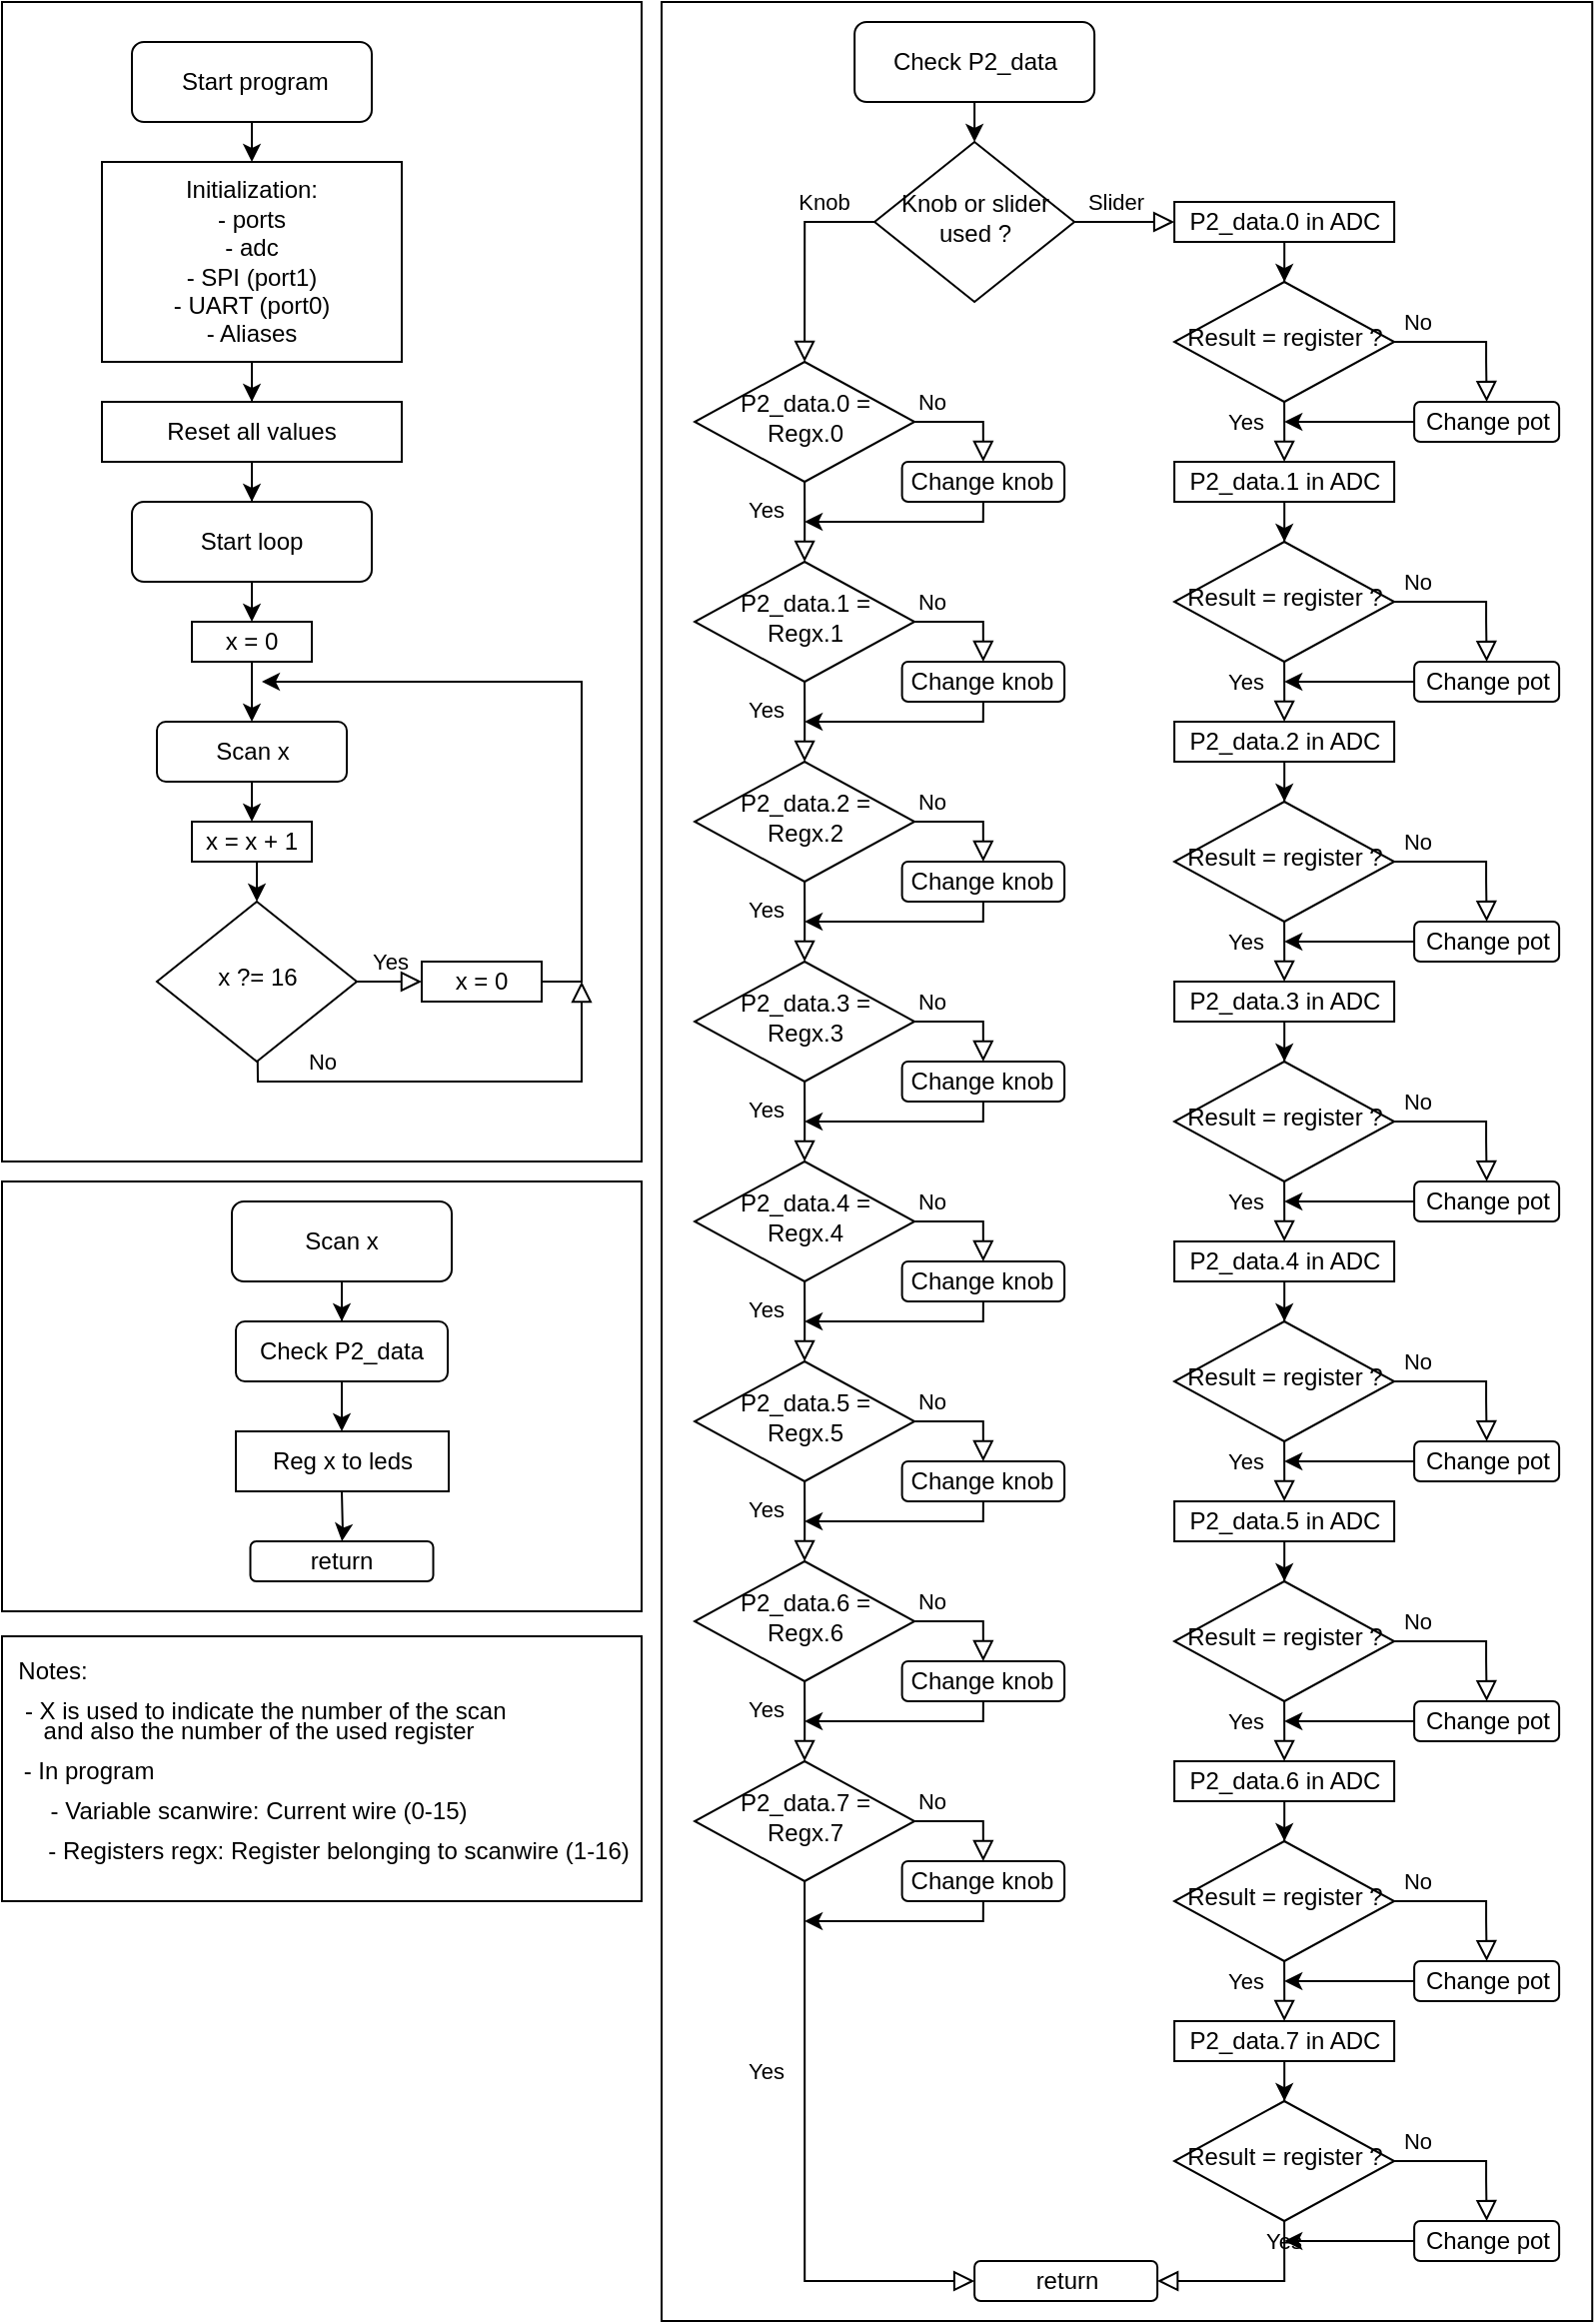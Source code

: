 <mxfile version="14.1.8" type="device"><diagram id="C5RBs43oDa-KdzZeNtuy" name="Page-1"><mxGraphModel dx="2528" dy="1184" grid="1" gridSize="10" guides="1" tooltips="1" connect="1" arrows="1" fold="1" page="1" pageScale="1" pageWidth="827" pageHeight="1169" math="0" shadow="0"><root><mxCell id="WIyWlLk6GJQsqaUBKTNV-0"/><mxCell id="WIyWlLk6GJQsqaUBKTNV-1" parent="WIyWlLk6GJQsqaUBKTNV-0"/><mxCell id="y1H9WrcD9cnpGoI3x4L6-244" value="" style="rounded=0;whiteSpace=wrap;html=1;" vertex="1" parent="WIyWlLk6GJQsqaUBKTNV-1"><mxGeometry x="10" y="822.5" width="320" height="132.5" as="geometry"/></mxCell><mxCell id="y1H9WrcD9cnpGoI3x4L6-214" value="" style="rounded=0;whiteSpace=wrap;html=1;" vertex="1" parent="WIyWlLk6GJQsqaUBKTNV-1"><mxGeometry x="10" y="595" width="320" height="215" as="geometry"/></mxCell><mxCell id="y1H9WrcD9cnpGoI3x4L6-212" value="" style="rounded=0;whiteSpace=wrap;html=1;" vertex="1" parent="WIyWlLk6GJQsqaUBKTNV-1"><mxGeometry x="340" y="5" width="465.62" height="1160" as="geometry"/></mxCell><mxCell id="y1H9WrcD9cnpGoI3x4L6-211" value="" style="rounded=0;whiteSpace=wrap;html=1;" vertex="1" parent="WIyWlLk6GJQsqaUBKTNV-1"><mxGeometry x="10" y="5" width="320" height="580" as="geometry"/></mxCell><mxCell id="WIyWlLk6GJQsqaUBKTNV-3" value="&amp;nbsp;Start program" style="rounded=1;whiteSpace=wrap;html=1;fontSize=12;glass=0;strokeWidth=1;shadow=0;" parent="WIyWlLk6GJQsqaUBKTNV-1" vertex="1"><mxGeometry x="75" y="25" width="120" height="40" as="geometry"/></mxCell><mxCell id="y1H9WrcD9cnpGoI3x4L6-5" value="" style="edgeStyle=orthogonalEdgeStyle;rounded=0;orthogonalLoop=1;jettySize=auto;html=1;" edge="1" parent="WIyWlLk6GJQsqaUBKTNV-1" source="y1H9WrcD9cnpGoI3x4L6-0" target="y1H9WrcD9cnpGoI3x4L6-4"><mxGeometry relative="1" as="geometry"/></mxCell><mxCell id="y1H9WrcD9cnpGoI3x4L6-0" value="Initialization:&lt;br&gt;- ports&lt;br&gt;- adc&lt;br&gt;- SPI (port1)&lt;br&gt;- UART (port0)&lt;br&gt;- Aliases" style="rounded=0;whiteSpace=wrap;html=1;" vertex="1" parent="WIyWlLk6GJQsqaUBKTNV-1"><mxGeometry x="60" y="85" width="150" height="100" as="geometry"/></mxCell><mxCell id="y1H9WrcD9cnpGoI3x4L6-3" value="" style="endArrow=classic;html=1;exitX=0.5;exitY=1;exitDx=0;exitDy=0;entryX=0.5;entryY=0;entryDx=0;entryDy=0;" edge="1" parent="WIyWlLk6GJQsqaUBKTNV-1" source="WIyWlLk6GJQsqaUBKTNV-3" target="y1H9WrcD9cnpGoI3x4L6-0"><mxGeometry width="50" height="50" relative="1" as="geometry"><mxPoint x="128" y="185" as="sourcePoint"/><mxPoint x="178" y="135" as="targetPoint"/></mxGeometry></mxCell><mxCell id="y1H9WrcD9cnpGoI3x4L6-7" value="" style="edgeStyle=orthogonalEdgeStyle;rounded=0;orthogonalLoop=1;jettySize=auto;html=1;" edge="1" parent="WIyWlLk6GJQsqaUBKTNV-1" source="y1H9WrcD9cnpGoI3x4L6-4" target="y1H9WrcD9cnpGoI3x4L6-6"><mxGeometry relative="1" as="geometry"/></mxCell><mxCell id="y1H9WrcD9cnpGoI3x4L6-4" value="Reset all values" style="rounded=0;whiteSpace=wrap;html=1;" vertex="1" parent="WIyWlLk6GJQsqaUBKTNV-1"><mxGeometry x="60" y="205" width="150" height="30" as="geometry"/></mxCell><mxCell id="y1H9WrcD9cnpGoI3x4L6-21" style="edgeStyle=orthogonalEdgeStyle;rounded=0;orthogonalLoop=1;jettySize=auto;html=1;exitX=0.5;exitY=1;exitDx=0;exitDy=0;entryX=0.5;entryY=0;entryDx=0;entryDy=0;" edge="1" parent="WIyWlLk6GJQsqaUBKTNV-1" source="y1H9WrcD9cnpGoI3x4L6-6"><mxGeometry relative="1" as="geometry"><mxPoint x="135" y="315" as="targetPoint"/></mxGeometry></mxCell><mxCell id="y1H9WrcD9cnpGoI3x4L6-6" value="Start loop" style="rounded=1;whiteSpace=wrap;html=1;fontSize=12;glass=0;strokeWidth=1;shadow=0;" vertex="1" parent="WIyWlLk6GJQsqaUBKTNV-1"><mxGeometry x="75" y="255" width="120" height="40" as="geometry"/></mxCell><mxCell id="y1H9WrcD9cnpGoI3x4L6-25" style="edgeStyle=orthogonalEdgeStyle;rounded=0;orthogonalLoop=1;jettySize=auto;html=1;exitX=0.5;exitY=1;exitDx=0;exitDy=0;entryX=0.5;entryY=0;entryDx=0;entryDy=0;" edge="1" parent="WIyWlLk6GJQsqaUBKTNV-1" source="y1H9WrcD9cnpGoI3x4L6-14" target="y1H9WrcD9cnpGoI3x4L6-24"><mxGeometry relative="1" as="geometry"/></mxCell><mxCell id="y1H9WrcD9cnpGoI3x4L6-14" value="Scan x" style="rounded=1;whiteSpace=wrap;html=1;" vertex="1" parent="WIyWlLk6GJQsqaUBKTNV-1"><mxGeometry x="87.5" y="365" width="95" height="30" as="geometry"/></mxCell><mxCell id="y1H9WrcD9cnpGoI3x4L6-23" value="" style="edgeStyle=orthogonalEdgeStyle;rounded=0;orthogonalLoop=1;jettySize=auto;html=1;" edge="1" parent="WIyWlLk6GJQsqaUBKTNV-1" source="y1H9WrcD9cnpGoI3x4L6-22" target="y1H9WrcD9cnpGoI3x4L6-14"><mxGeometry relative="1" as="geometry"/></mxCell><mxCell id="y1H9WrcD9cnpGoI3x4L6-22" value="x = 0" style="rounded=0;whiteSpace=wrap;html=1;" vertex="1" parent="WIyWlLk6GJQsqaUBKTNV-1"><mxGeometry x="105" y="315" width="60" height="20" as="geometry"/></mxCell><mxCell id="y1H9WrcD9cnpGoI3x4L6-31" style="edgeStyle=orthogonalEdgeStyle;rounded=0;orthogonalLoop=1;jettySize=auto;html=1;exitX=0.5;exitY=1;exitDx=0;exitDy=0;entryX=0.5;entryY=0;entryDx=0;entryDy=0;" edge="1" parent="WIyWlLk6GJQsqaUBKTNV-1" source="y1H9WrcD9cnpGoI3x4L6-24" target="y1H9WrcD9cnpGoI3x4L6-28"><mxGeometry relative="1" as="geometry"/></mxCell><mxCell id="y1H9WrcD9cnpGoI3x4L6-24" value="x = x + 1" style="rounded=0;whiteSpace=wrap;html=1;" vertex="1" parent="WIyWlLk6GJQsqaUBKTNV-1"><mxGeometry x="105" y="415" width="60" height="20" as="geometry"/></mxCell><mxCell id="y1H9WrcD9cnpGoI3x4L6-26" value="No" style="rounded=0;html=1;jettySize=auto;orthogonalLoop=1;fontSize=11;endArrow=block;endFill=0;endSize=8;strokeWidth=1;shadow=0;labelBackgroundColor=none;edgeStyle=orthogonalEdgeStyle;exitX=0.5;exitY=1;exitDx=0;exitDy=0;" edge="1" parent="WIyWlLk6GJQsqaUBKTNV-1" source="y1H9WrcD9cnpGoI3x4L6-28"><mxGeometry x="-0.192" y="10" relative="1" as="geometry"><mxPoint as="offset"/><mxPoint x="300" y="495" as="targetPoint"/><Array as="points"><mxPoint x="138" y="495"/><mxPoint x="138" y="545"/><mxPoint x="300" y="545"/></Array></mxGeometry></mxCell><mxCell id="y1H9WrcD9cnpGoI3x4L6-27" value="Yes" style="edgeStyle=orthogonalEdgeStyle;rounded=0;html=1;jettySize=auto;orthogonalLoop=1;fontSize=11;endArrow=block;endFill=0;endSize=8;strokeWidth=1;shadow=0;labelBackgroundColor=none;" edge="1" parent="WIyWlLk6GJQsqaUBKTNV-1" source="y1H9WrcD9cnpGoI3x4L6-28"><mxGeometry y="10" relative="1" as="geometry"><mxPoint as="offset"/><mxPoint x="220" y="495" as="targetPoint"/></mxGeometry></mxCell><mxCell id="y1H9WrcD9cnpGoI3x4L6-28" value="x ?= 16" style="rhombus;whiteSpace=wrap;html=1;shadow=0;fontFamily=Helvetica;fontSize=12;align=center;strokeWidth=1;spacing=6;spacingTop=-4;" vertex="1" parent="WIyWlLk6GJQsqaUBKTNV-1"><mxGeometry x="87.5" y="455" width="100" height="80" as="geometry"/></mxCell><mxCell id="y1H9WrcD9cnpGoI3x4L6-30" style="edgeStyle=orthogonalEdgeStyle;rounded=0;orthogonalLoop=1;jettySize=auto;html=1;exitX=1;exitY=0.5;exitDx=0;exitDy=0;" edge="1" parent="WIyWlLk6GJQsqaUBKTNV-1" source="y1H9WrcD9cnpGoI3x4L6-29"><mxGeometry relative="1" as="geometry"><mxPoint x="140" y="345" as="targetPoint"/><Array as="points"><mxPoint x="300" y="495"/><mxPoint x="300" y="345"/></Array></mxGeometry></mxCell><mxCell id="y1H9WrcD9cnpGoI3x4L6-29" value="x = 0" style="rounded=0;whiteSpace=wrap;html=1;" vertex="1" parent="WIyWlLk6GJQsqaUBKTNV-1"><mxGeometry x="220" y="485" width="60" height="20" as="geometry"/></mxCell><mxCell id="y1H9WrcD9cnpGoI3x4L6-42" value="" style="edgeStyle=orthogonalEdgeStyle;rounded=0;orthogonalLoop=1;jettySize=auto;html=1;entryX=0.5;entryY=0;entryDx=0;entryDy=0;" edge="1" parent="WIyWlLk6GJQsqaUBKTNV-1" source="y1H9WrcD9cnpGoI3x4L6-32" target="y1H9WrcD9cnpGoI3x4L6-33"><mxGeometry relative="1" as="geometry"/></mxCell><mxCell id="y1H9WrcD9cnpGoI3x4L6-32" value="Scan x" style="rounded=1;whiteSpace=wrap;html=1;" vertex="1" parent="WIyWlLk6GJQsqaUBKTNV-1"><mxGeometry x="125" y="605" width="110" height="40" as="geometry"/></mxCell><mxCell id="y1H9WrcD9cnpGoI3x4L6-43" value="" style="edgeStyle=orthogonalEdgeStyle;rounded=0;orthogonalLoop=1;jettySize=auto;html=1;" edge="1" parent="WIyWlLk6GJQsqaUBKTNV-1" source="y1H9WrcD9cnpGoI3x4L6-33"><mxGeometry relative="1" as="geometry"><mxPoint x="180.0" y="720.0" as="targetPoint"/></mxGeometry></mxCell><mxCell id="y1H9WrcD9cnpGoI3x4L6-33" value="Check P2_data" style="rounded=1;whiteSpace=wrap;html=1;" vertex="1" parent="WIyWlLk6GJQsqaUBKTNV-1"><mxGeometry x="127" y="665" width="106" height="30" as="geometry"/></mxCell><mxCell id="y1H9WrcD9cnpGoI3x4L6-49" value="" style="edgeStyle=orthogonalEdgeStyle;rounded=0;orthogonalLoop=1;jettySize=auto;html=1;" edge="1" parent="WIyWlLk6GJQsqaUBKTNV-1" target="y1H9WrcD9cnpGoI3x4L6-48"><mxGeometry relative="1" as="geometry"><mxPoint x="180.0" y="750.0" as="sourcePoint"/></mxGeometry></mxCell><mxCell id="y1H9WrcD9cnpGoI3x4L6-207" style="edgeStyle=orthogonalEdgeStyle;rounded=0;orthogonalLoop=1;jettySize=auto;html=1;exitX=0.5;exitY=1;exitDx=0;exitDy=0;entryX=0.5;entryY=0;entryDx=0;entryDy=0;" edge="1" parent="WIyWlLk6GJQsqaUBKTNV-1" source="y1H9WrcD9cnpGoI3x4L6-46" target="y1H9WrcD9cnpGoI3x4L6-57"><mxGeometry relative="1" as="geometry"/></mxCell><mxCell id="y1H9WrcD9cnpGoI3x4L6-46" value="Check P2_data" style="rounded=1;whiteSpace=wrap;html=1;fontSize=12;glass=0;strokeWidth=1;shadow=0;" vertex="1" parent="WIyWlLk6GJQsqaUBKTNV-1"><mxGeometry x="436.56" y="15" width="120" height="40" as="geometry"/></mxCell><mxCell id="y1H9WrcD9cnpGoI3x4L6-48" value="return" style="rounded=1;whiteSpace=wrap;html=1;" vertex="1" parent="WIyWlLk6GJQsqaUBKTNV-1"><mxGeometry x="134.25" y="775" width="91.5" height="20" as="geometry"/></mxCell><mxCell id="y1H9WrcD9cnpGoI3x4L6-55" value="Knob" style="rounded=0;html=1;jettySize=auto;orthogonalLoop=1;fontSize=11;endArrow=block;endFill=0;endSize=8;strokeWidth=1;shadow=0;labelBackgroundColor=none;edgeStyle=orthogonalEdgeStyle;exitX=0;exitY=0.5;exitDx=0;exitDy=0;entryX=0.5;entryY=0;entryDx=0;entryDy=0;" edge="1" parent="WIyWlLk6GJQsqaUBKTNV-1" source="y1H9WrcD9cnpGoI3x4L6-57" target="y1H9WrcD9cnpGoI3x4L6-60"><mxGeometry x="-0.5" y="-10" relative="1" as="geometry"><mxPoint as="offset"/><mxPoint x="416.56" y="175" as="targetPoint"/><Array as="points"><mxPoint x="411.56" y="115"/></Array></mxGeometry></mxCell><mxCell id="y1H9WrcD9cnpGoI3x4L6-57" value="Knob or slider used ?" style="rhombus;whiteSpace=wrap;html=1;shadow=0;fontFamily=Helvetica;fontSize=12;align=center;strokeWidth=1;spacing=6;spacingTop=-4;" vertex="1" parent="WIyWlLk6GJQsqaUBKTNV-1"><mxGeometry x="446.56" y="75" width="100" height="80" as="geometry"/></mxCell><mxCell id="y1H9WrcD9cnpGoI3x4L6-58" value="Yes" style="rounded=0;html=1;jettySize=auto;orthogonalLoop=1;fontSize=11;endArrow=block;endFill=0;endSize=8;strokeWidth=1;shadow=0;labelBackgroundColor=none;edgeStyle=orthogonalEdgeStyle;exitX=0.5;exitY=1;exitDx=0;exitDy=0;" edge="1" parent="WIyWlLk6GJQsqaUBKTNV-1" source="y1H9WrcD9cnpGoI3x4L6-60"><mxGeometry x="-0.333" y="-20" relative="1" as="geometry"><mxPoint as="offset"/><mxPoint x="411.56" y="285" as="targetPoint"/><Array as="points"><mxPoint x="411.56" y="265"/><mxPoint x="411.56" y="265"/></Array></mxGeometry></mxCell><mxCell id="y1H9WrcD9cnpGoI3x4L6-59" value="No" style="edgeStyle=orthogonalEdgeStyle;rounded=0;html=1;jettySize=auto;orthogonalLoop=1;fontSize=11;endArrow=block;endFill=0;endSize=8;strokeWidth=1;shadow=0;labelBackgroundColor=none;entryX=0.5;entryY=0;entryDx=0;entryDy=0;" edge="1" parent="WIyWlLk6GJQsqaUBKTNV-1" source="y1H9WrcD9cnpGoI3x4L6-60" target="y1H9WrcD9cnpGoI3x4L6-61"><mxGeometry x="-0.714" y="10" relative="1" as="geometry"><mxPoint as="offset"/><mxPoint x="501.56" y="245" as="targetPoint"/><Array as="points"><mxPoint x="500.56" y="215"/></Array></mxGeometry></mxCell><mxCell id="y1H9WrcD9cnpGoI3x4L6-60" value="P2_data.0 = Regx.0" style="rhombus;whiteSpace=wrap;html=1;shadow=0;fontFamily=Helvetica;fontSize=12;align=center;strokeWidth=1;spacing=6;spacingTop=-4;" vertex="1" parent="WIyWlLk6GJQsqaUBKTNV-1"><mxGeometry x="356.56" y="185" width="110" height="60" as="geometry"/></mxCell><mxCell id="y1H9WrcD9cnpGoI3x4L6-74" style="edgeStyle=orthogonalEdgeStyle;rounded=0;orthogonalLoop=1;jettySize=auto;html=1;exitX=0.5;exitY=1;exitDx=0;exitDy=0;" edge="1" parent="WIyWlLk6GJQsqaUBKTNV-1" source="y1H9WrcD9cnpGoI3x4L6-61"><mxGeometry relative="1" as="geometry"><mxPoint x="411.56" y="265" as="targetPoint"/><Array as="points"><mxPoint x="496.56" y="265"/><mxPoint x="411.56" y="265"/></Array></mxGeometry></mxCell><mxCell id="y1H9WrcD9cnpGoI3x4L6-61" value="Change knob" style="rounded=1;whiteSpace=wrap;html=1;" vertex="1" parent="WIyWlLk6GJQsqaUBKTNV-1"><mxGeometry x="460.31" y="235" width="81.25" height="20" as="geometry"/></mxCell><mxCell id="y1H9WrcD9cnpGoI3x4L6-80" value="Yes" style="rounded=0;html=1;jettySize=auto;orthogonalLoop=1;fontSize=11;endArrow=block;endFill=0;endSize=8;strokeWidth=1;shadow=0;labelBackgroundColor=none;edgeStyle=orthogonalEdgeStyle;exitX=0.5;exitY=1;exitDx=0;exitDy=0;" edge="1" parent="WIyWlLk6GJQsqaUBKTNV-1" source="y1H9WrcD9cnpGoI3x4L6-82"><mxGeometry x="-0.333" y="-20" relative="1" as="geometry"><mxPoint as="offset"/><mxPoint x="411.56" y="385" as="targetPoint"/><Array as="points"><mxPoint x="411.56" y="365"/><mxPoint x="411.56" y="365"/></Array></mxGeometry></mxCell><mxCell id="y1H9WrcD9cnpGoI3x4L6-82" value="P2_data.1 = Regx.1" style="rhombus;whiteSpace=wrap;html=1;shadow=0;fontFamily=Helvetica;fontSize=12;align=center;strokeWidth=1;spacing=6;spacingTop=-4;" vertex="1" parent="WIyWlLk6GJQsqaUBKTNV-1"><mxGeometry x="356.56" y="285" width="110" height="60" as="geometry"/></mxCell><mxCell id="y1H9WrcD9cnpGoI3x4L6-83" style="edgeStyle=orthogonalEdgeStyle;rounded=0;orthogonalLoop=1;jettySize=auto;html=1;exitX=0.5;exitY=1;exitDx=0;exitDy=0;" edge="1" parent="WIyWlLk6GJQsqaUBKTNV-1" source="y1H9WrcD9cnpGoI3x4L6-145"><mxGeometry relative="1" as="geometry"><mxPoint x="411.56" y="365" as="targetPoint"/><Array as="points"><mxPoint x="500.56" y="365"/></Array><mxPoint x="496.56" y="355" as="sourcePoint"/></mxGeometry></mxCell><mxCell id="y1H9WrcD9cnpGoI3x4L6-85" value="Yes" style="rounded=0;html=1;jettySize=auto;orthogonalLoop=1;fontSize=11;endArrow=block;endFill=0;endSize=8;strokeWidth=1;shadow=0;labelBackgroundColor=none;edgeStyle=orthogonalEdgeStyle;exitX=0.5;exitY=1;exitDx=0;exitDy=0;" edge="1" parent="WIyWlLk6GJQsqaUBKTNV-1" source="y1H9WrcD9cnpGoI3x4L6-87"><mxGeometry x="-0.333" y="-20" relative="1" as="geometry"><mxPoint as="offset"/><mxPoint x="411.56" y="485" as="targetPoint"/><Array as="points"><mxPoint x="411.56" y="465"/><mxPoint x="411.56" y="465"/></Array></mxGeometry></mxCell><mxCell id="y1H9WrcD9cnpGoI3x4L6-87" value="P2_data.2 = Regx.2" style="rhombus;whiteSpace=wrap;html=1;shadow=0;fontFamily=Helvetica;fontSize=12;align=center;strokeWidth=1;spacing=6;spacingTop=-4;" vertex="1" parent="WIyWlLk6GJQsqaUBKTNV-1"><mxGeometry x="356.56" y="385" width="110" height="60" as="geometry"/></mxCell><mxCell id="y1H9WrcD9cnpGoI3x4L6-88" style="edgeStyle=orthogonalEdgeStyle;rounded=0;orthogonalLoop=1;jettySize=auto;html=1;exitX=0.5;exitY=1;exitDx=0;exitDy=0;" edge="1" parent="WIyWlLk6GJQsqaUBKTNV-1" source="y1H9WrcD9cnpGoI3x4L6-147"><mxGeometry relative="1" as="geometry"><mxPoint x="411.56" y="465" as="targetPoint"/><Array as="points"><mxPoint x="500.56" y="465"/></Array><mxPoint x="496.56" y="455" as="sourcePoint"/></mxGeometry></mxCell><mxCell id="y1H9WrcD9cnpGoI3x4L6-90" value="Yes" style="rounded=0;html=1;jettySize=auto;orthogonalLoop=1;fontSize=11;endArrow=block;endFill=0;endSize=8;strokeWidth=1;shadow=0;labelBackgroundColor=none;edgeStyle=orthogonalEdgeStyle;exitX=0.5;exitY=1;exitDx=0;exitDy=0;" edge="1" parent="WIyWlLk6GJQsqaUBKTNV-1" source="y1H9WrcD9cnpGoI3x4L6-92"><mxGeometry x="-0.333" y="-20" relative="1" as="geometry"><mxPoint as="offset"/><mxPoint x="411.56" y="585" as="targetPoint"/><Array as="points"><mxPoint x="411.56" y="565"/><mxPoint x="411.56" y="565"/></Array></mxGeometry></mxCell><mxCell id="y1H9WrcD9cnpGoI3x4L6-92" value="P2_data.3 = Regx.3" style="rhombus;whiteSpace=wrap;html=1;shadow=0;fontFamily=Helvetica;fontSize=12;align=center;strokeWidth=1;spacing=6;spacingTop=-4;" vertex="1" parent="WIyWlLk6GJQsqaUBKTNV-1"><mxGeometry x="356.56" y="485" width="110" height="60" as="geometry"/></mxCell><mxCell id="y1H9WrcD9cnpGoI3x4L6-93" style="edgeStyle=orthogonalEdgeStyle;rounded=0;orthogonalLoop=1;jettySize=auto;html=1;exitX=0.5;exitY=1;exitDx=0;exitDy=0;" edge="1" parent="WIyWlLk6GJQsqaUBKTNV-1" source="y1H9WrcD9cnpGoI3x4L6-149"><mxGeometry relative="1" as="geometry"><mxPoint x="411.56" y="565" as="targetPoint"/><Array as="points"><mxPoint x="500.56" y="565"/></Array><mxPoint x="496.56" y="555" as="sourcePoint"/></mxGeometry></mxCell><mxCell id="y1H9WrcD9cnpGoI3x4L6-115" value="Yes" style="rounded=0;html=1;jettySize=auto;orthogonalLoop=1;fontSize=11;endArrow=block;endFill=0;endSize=8;strokeWidth=1;shadow=0;labelBackgroundColor=none;edgeStyle=orthogonalEdgeStyle;exitX=0.5;exitY=1;exitDx=0;exitDy=0;" edge="1" parent="WIyWlLk6GJQsqaUBKTNV-1" source="y1H9WrcD9cnpGoI3x4L6-117"><mxGeometry x="-0.333" y="-20" relative="1" as="geometry"><mxPoint as="offset"/><mxPoint x="411.56" y="685" as="targetPoint"/><Array as="points"><mxPoint x="411.56" y="665"/><mxPoint x="411.56" y="665"/></Array></mxGeometry></mxCell><mxCell id="y1H9WrcD9cnpGoI3x4L6-117" value="P2_data.4 = Regx.4" style="rhombus;whiteSpace=wrap;html=1;shadow=0;fontFamily=Helvetica;fontSize=12;align=center;strokeWidth=1;spacing=6;spacingTop=-4;" vertex="1" parent="WIyWlLk6GJQsqaUBKTNV-1"><mxGeometry x="356.56" y="585" width="110" height="60" as="geometry"/></mxCell><mxCell id="y1H9WrcD9cnpGoI3x4L6-118" style="edgeStyle=orthogonalEdgeStyle;rounded=0;orthogonalLoop=1;jettySize=auto;html=1;exitX=0.5;exitY=1;exitDx=0;exitDy=0;" edge="1" parent="WIyWlLk6GJQsqaUBKTNV-1" source="y1H9WrcD9cnpGoI3x4L6-151"><mxGeometry relative="1" as="geometry"><mxPoint x="411.56" y="665" as="targetPoint"/><Array as="points"><mxPoint x="500.56" y="665"/></Array><mxPoint x="496.56" y="655" as="sourcePoint"/></mxGeometry></mxCell><mxCell id="y1H9WrcD9cnpGoI3x4L6-120" value="Yes" style="rounded=0;html=1;jettySize=auto;orthogonalLoop=1;fontSize=11;endArrow=block;endFill=0;endSize=8;strokeWidth=1;shadow=0;labelBackgroundColor=none;edgeStyle=orthogonalEdgeStyle;exitX=0.5;exitY=1;exitDx=0;exitDy=0;" edge="1" parent="WIyWlLk6GJQsqaUBKTNV-1" source="y1H9WrcD9cnpGoI3x4L6-122"><mxGeometry x="-0.333" y="-20" relative="1" as="geometry"><mxPoint as="offset"/><mxPoint x="411.56" y="785" as="targetPoint"/><Array as="points"><mxPoint x="411.56" y="765"/><mxPoint x="411.56" y="765"/></Array></mxGeometry></mxCell><mxCell id="y1H9WrcD9cnpGoI3x4L6-122" value="P2_data.5 = Regx.5" style="rhombus;whiteSpace=wrap;html=1;shadow=0;fontFamily=Helvetica;fontSize=12;align=center;strokeWidth=1;spacing=6;spacingTop=-4;" vertex="1" parent="WIyWlLk6GJQsqaUBKTNV-1"><mxGeometry x="356.56" y="685" width="110" height="60" as="geometry"/></mxCell><mxCell id="y1H9WrcD9cnpGoI3x4L6-123" style="edgeStyle=orthogonalEdgeStyle;rounded=0;orthogonalLoop=1;jettySize=auto;html=1;exitX=0.5;exitY=1;exitDx=0;exitDy=0;" edge="1" parent="WIyWlLk6GJQsqaUBKTNV-1" source="y1H9WrcD9cnpGoI3x4L6-153"><mxGeometry relative="1" as="geometry"><mxPoint x="411.56" y="765" as="targetPoint"/><Array as="points"><mxPoint x="500.56" y="765"/></Array><mxPoint x="496.56" y="755" as="sourcePoint"/></mxGeometry></mxCell><mxCell id="y1H9WrcD9cnpGoI3x4L6-125" value="Yes" style="rounded=0;html=1;jettySize=auto;orthogonalLoop=1;fontSize=11;endArrow=block;endFill=0;endSize=8;strokeWidth=1;shadow=0;labelBackgroundColor=none;edgeStyle=orthogonalEdgeStyle;exitX=0.5;exitY=1;exitDx=0;exitDy=0;" edge="1" parent="WIyWlLk6GJQsqaUBKTNV-1" source="y1H9WrcD9cnpGoI3x4L6-127"><mxGeometry x="-0.333" y="-20" relative="1" as="geometry"><mxPoint as="offset"/><mxPoint x="411.56" y="885" as="targetPoint"/><Array as="points"><mxPoint x="411.56" y="865"/><mxPoint x="411.56" y="865"/></Array></mxGeometry></mxCell><mxCell id="y1H9WrcD9cnpGoI3x4L6-127" value="P2_data.6 = Regx.6" style="rhombus;whiteSpace=wrap;html=1;shadow=0;fontFamily=Helvetica;fontSize=12;align=center;strokeWidth=1;spacing=6;spacingTop=-4;" vertex="1" parent="WIyWlLk6GJQsqaUBKTNV-1"><mxGeometry x="356.56" y="785" width="110" height="60" as="geometry"/></mxCell><mxCell id="y1H9WrcD9cnpGoI3x4L6-128" style="edgeStyle=orthogonalEdgeStyle;rounded=0;orthogonalLoop=1;jettySize=auto;html=1;exitX=0.5;exitY=1;exitDx=0;exitDy=0;" edge="1" parent="WIyWlLk6GJQsqaUBKTNV-1" source="y1H9WrcD9cnpGoI3x4L6-155"><mxGeometry relative="1" as="geometry"><mxPoint x="411.56" y="865" as="targetPoint"/><Array as="points"><mxPoint x="500.56" y="865"/></Array><mxPoint x="496.56" y="855" as="sourcePoint"/></mxGeometry></mxCell><mxCell id="y1H9WrcD9cnpGoI3x4L6-130" value="Yes" style="rounded=0;html=1;jettySize=auto;orthogonalLoop=1;fontSize=11;endArrow=block;endFill=0;endSize=8;strokeWidth=1;shadow=0;labelBackgroundColor=none;edgeStyle=orthogonalEdgeStyle;exitX=0.5;exitY=1;exitDx=0;exitDy=0;entryX=0;entryY=0.5;entryDx=0;entryDy=0;" edge="1" parent="WIyWlLk6GJQsqaUBKTNV-1" source="y1H9WrcD9cnpGoI3x4L6-132" target="y1H9WrcD9cnpGoI3x4L6-209"><mxGeometry x="-0.333" y="-20" relative="1" as="geometry"><mxPoint as="offset"/><mxPoint x="411.56" y="985" as="targetPoint"/><Array as="points"><mxPoint x="411.56" y="1145"/></Array></mxGeometry></mxCell><mxCell id="y1H9WrcD9cnpGoI3x4L6-132" value="P2_data.7 = Regx.7" style="rhombus;whiteSpace=wrap;html=1;shadow=0;fontFamily=Helvetica;fontSize=12;align=center;strokeWidth=1;spacing=6;spacingTop=-4;" vertex="1" parent="WIyWlLk6GJQsqaUBKTNV-1"><mxGeometry x="356.56" y="885" width="110" height="60" as="geometry"/></mxCell><mxCell id="y1H9WrcD9cnpGoI3x4L6-133" style="edgeStyle=orthogonalEdgeStyle;rounded=0;orthogonalLoop=1;jettySize=auto;html=1;exitX=0.5;exitY=1;exitDx=0;exitDy=0;" edge="1" parent="WIyWlLk6GJQsqaUBKTNV-1" source="y1H9WrcD9cnpGoI3x4L6-157"><mxGeometry relative="1" as="geometry"><mxPoint x="411.56" y="965" as="targetPoint"/><Array as="points"><mxPoint x="500.56" y="965"/></Array><mxPoint x="496.56" y="955" as="sourcePoint"/></mxGeometry></mxCell><mxCell id="y1H9WrcD9cnpGoI3x4L6-143" value="" style="edgeStyle=orthogonalEdgeStyle;rounded=0;orthogonalLoop=1;jettySize=auto;html=1;" edge="1" parent="WIyWlLk6GJQsqaUBKTNV-1" source="y1H9WrcD9cnpGoI3x4L6-136" target="y1H9WrcD9cnpGoI3x4L6-140"><mxGeometry relative="1" as="geometry"/></mxCell><mxCell id="y1H9WrcD9cnpGoI3x4L6-136" value="P2_data.0 in ADC" style="rounded=0;whiteSpace=wrap;html=1;" vertex="1" parent="WIyWlLk6GJQsqaUBKTNV-1"><mxGeometry x="596.56" y="105" width="110" height="20" as="geometry"/></mxCell><mxCell id="y1H9WrcD9cnpGoI3x4L6-138" value="Yes" style="rounded=0;html=1;jettySize=auto;orthogonalLoop=1;fontSize=11;endArrow=block;endFill=0;endSize=8;strokeWidth=1;shadow=0;labelBackgroundColor=none;edgeStyle=orthogonalEdgeStyle;exitX=0.5;exitY=1;exitDx=0;exitDy=0;" edge="1" parent="WIyWlLk6GJQsqaUBKTNV-1" source="y1H9WrcD9cnpGoI3x4L6-140"><mxGeometry x="-0.333" y="-20" relative="1" as="geometry"><mxPoint as="offset"/><mxPoint x="651.56" y="235" as="targetPoint"/><Array as="points"><mxPoint x="651.56" y="225"/><mxPoint x="651.56" y="225"/></Array></mxGeometry></mxCell><mxCell id="y1H9WrcD9cnpGoI3x4L6-139" value="No" style="edgeStyle=orthogonalEdgeStyle;rounded=0;html=1;jettySize=auto;orthogonalLoop=1;fontSize=11;endArrow=block;endFill=0;endSize=8;strokeWidth=1;shadow=0;labelBackgroundColor=none;entryX=0.5;entryY=0;entryDx=0;entryDy=0;" edge="1" parent="WIyWlLk6GJQsqaUBKTNV-1" source="y1H9WrcD9cnpGoI3x4L6-140" target="y1H9WrcD9cnpGoI3x4L6-142"><mxGeometry x="-0.714" y="10" relative="1" as="geometry"><mxPoint as="offset"/><mxPoint x="741.56" y="205" as="targetPoint"/><Array as="points"><mxPoint x="752.56" y="175"/><mxPoint x="752.56" y="185"/></Array></mxGeometry></mxCell><mxCell id="y1H9WrcD9cnpGoI3x4L6-140" value="Result = register ?" style="rhombus;whiteSpace=wrap;html=1;shadow=0;fontFamily=Helvetica;fontSize=12;align=center;strokeWidth=1;spacing=6;spacingTop=-4;" vertex="1" parent="WIyWlLk6GJQsqaUBKTNV-1"><mxGeometry x="596.56" y="145" width="110" height="60" as="geometry"/></mxCell><mxCell id="y1H9WrcD9cnpGoI3x4L6-141" style="edgeStyle=orthogonalEdgeStyle;rounded=0;orthogonalLoop=1;jettySize=auto;html=1;exitX=0;exitY=0.5;exitDx=0;exitDy=0;" edge="1" parent="WIyWlLk6GJQsqaUBKTNV-1" source="y1H9WrcD9cnpGoI3x4L6-142"><mxGeometry relative="1" as="geometry"><mxPoint x="651.56" y="215" as="targetPoint"/><Array as="points"><mxPoint x="651.56" y="215"/></Array></mxGeometry></mxCell><mxCell id="y1H9WrcD9cnpGoI3x4L6-142" value="Change pot" style="rounded=1;whiteSpace=wrap;html=1;" vertex="1" parent="WIyWlLk6GJQsqaUBKTNV-1"><mxGeometry x="716.56" y="205" width="72.5" height="20" as="geometry"/></mxCell><mxCell id="y1H9WrcD9cnpGoI3x4L6-144" value="No" style="edgeStyle=orthogonalEdgeStyle;rounded=0;html=1;jettySize=auto;orthogonalLoop=1;fontSize=11;endArrow=block;endFill=0;endSize=8;strokeWidth=1;shadow=0;labelBackgroundColor=none;entryX=0.5;entryY=0;entryDx=0;entryDy=0;" edge="1" parent="WIyWlLk6GJQsqaUBKTNV-1" target="y1H9WrcD9cnpGoI3x4L6-145"><mxGeometry x="-0.714" y="10" relative="1" as="geometry"><mxPoint as="offset"/><mxPoint x="501.56" y="345" as="targetPoint"/><mxPoint x="466.56" y="315" as="sourcePoint"/><Array as="points"><mxPoint x="500.56" y="315"/></Array></mxGeometry></mxCell><mxCell id="y1H9WrcD9cnpGoI3x4L6-145" value="Change knob" style="rounded=1;whiteSpace=wrap;html=1;" vertex="1" parent="WIyWlLk6GJQsqaUBKTNV-1"><mxGeometry x="460.31" y="335" width="81.25" height="20" as="geometry"/></mxCell><mxCell id="y1H9WrcD9cnpGoI3x4L6-146" value="No" style="edgeStyle=orthogonalEdgeStyle;rounded=0;html=1;jettySize=auto;orthogonalLoop=1;fontSize=11;endArrow=block;endFill=0;endSize=8;strokeWidth=1;shadow=0;labelBackgroundColor=none;entryX=0.5;entryY=0;entryDx=0;entryDy=0;" edge="1" parent="WIyWlLk6GJQsqaUBKTNV-1" target="y1H9WrcD9cnpGoI3x4L6-147"><mxGeometry x="-0.714" y="10" relative="1" as="geometry"><mxPoint as="offset"/><mxPoint x="501.56" y="445" as="targetPoint"/><mxPoint x="466.56" y="415" as="sourcePoint"/><Array as="points"><mxPoint x="500.56" y="415"/></Array></mxGeometry></mxCell><mxCell id="y1H9WrcD9cnpGoI3x4L6-147" value="Change knob" style="rounded=1;whiteSpace=wrap;html=1;" vertex="1" parent="WIyWlLk6GJQsqaUBKTNV-1"><mxGeometry x="460.31" y="435" width="81.25" height="20" as="geometry"/></mxCell><mxCell id="y1H9WrcD9cnpGoI3x4L6-148" value="No" style="edgeStyle=orthogonalEdgeStyle;rounded=0;html=1;jettySize=auto;orthogonalLoop=1;fontSize=11;endArrow=block;endFill=0;endSize=8;strokeWidth=1;shadow=0;labelBackgroundColor=none;entryX=0.5;entryY=0;entryDx=0;entryDy=0;" edge="1" parent="WIyWlLk6GJQsqaUBKTNV-1" target="y1H9WrcD9cnpGoI3x4L6-149"><mxGeometry x="-0.714" y="10" relative="1" as="geometry"><mxPoint as="offset"/><mxPoint x="501.56" y="545" as="targetPoint"/><mxPoint x="466.56" y="515" as="sourcePoint"/><Array as="points"><mxPoint x="500.56" y="515"/></Array></mxGeometry></mxCell><mxCell id="y1H9WrcD9cnpGoI3x4L6-149" value="Change knob" style="rounded=1;whiteSpace=wrap;html=1;" vertex="1" parent="WIyWlLk6GJQsqaUBKTNV-1"><mxGeometry x="460.31" y="535" width="81.25" height="20" as="geometry"/></mxCell><mxCell id="y1H9WrcD9cnpGoI3x4L6-150" value="No" style="edgeStyle=orthogonalEdgeStyle;rounded=0;html=1;jettySize=auto;orthogonalLoop=1;fontSize=11;endArrow=block;endFill=0;endSize=8;strokeWidth=1;shadow=0;labelBackgroundColor=none;entryX=0.5;entryY=0;entryDx=0;entryDy=0;" edge="1" parent="WIyWlLk6GJQsqaUBKTNV-1" target="y1H9WrcD9cnpGoI3x4L6-151"><mxGeometry x="-0.714" y="10" relative="1" as="geometry"><mxPoint as="offset"/><mxPoint x="501.56" y="645" as="targetPoint"/><mxPoint x="466.56" y="615" as="sourcePoint"/><Array as="points"><mxPoint x="500.56" y="615"/></Array></mxGeometry></mxCell><mxCell id="y1H9WrcD9cnpGoI3x4L6-151" value="Change knob" style="rounded=1;whiteSpace=wrap;html=1;" vertex="1" parent="WIyWlLk6GJQsqaUBKTNV-1"><mxGeometry x="460.31" y="635" width="81.25" height="20" as="geometry"/></mxCell><mxCell id="y1H9WrcD9cnpGoI3x4L6-152" value="No" style="edgeStyle=orthogonalEdgeStyle;rounded=0;html=1;jettySize=auto;orthogonalLoop=1;fontSize=11;endArrow=block;endFill=0;endSize=8;strokeWidth=1;shadow=0;labelBackgroundColor=none;entryX=0.5;entryY=0;entryDx=0;entryDy=0;" edge="1" parent="WIyWlLk6GJQsqaUBKTNV-1" target="y1H9WrcD9cnpGoI3x4L6-153"><mxGeometry x="-0.714" y="10" relative="1" as="geometry"><mxPoint as="offset"/><mxPoint x="501.56" y="745" as="targetPoint"/><mxPoint x="466.56" y="715" as="sourcePoint"/><Array as="points"><mxPoint x="500.56" y="715"/></Array></mxGeometry></mxCell><mxCell id="y1H9WrcD9cnpGoI3x4L6-153" value="Change knob" style="rounded=1;whiteSpace=wrap;html=1;" vertex="1" parent="WIyWlLk6GJQsqaUBKTNV-1"><mxGeometry x="460.31" y="735" width="81.25" height="20" as="geometry"/></mxCell><mxCell id="y1H9WrcD9cnpGoI3x4L6-154" value="No" style="edgeStyle=orthogonalEdgeStyle;rounded=0;html=1;jettySize=auto;orthogonalLoop=1;fontSize=11;endArrow=block;endFill=0;endSize=8;strokeWidth=1;shadow=0;labelBackgroundColor=none;entryX=0.5;entryY=0;entryDx=0;entryDy=0;" edge="1" parent="WIyWlLk6GJQsqaUBKTNV-1" target="y1H9WrcD9cnpGoI3x4L6-155"><mxGeometry x="-0.714" y="10" relative="1" as="geometry"><mxPoint as="offset"/><mxPoint x="501.56" y="845" as="targetPoint"/><mxPoint x="466.56" y="815" as="sourcePoint"/><Array as="points"><mxPoint x="500.56" y="815"/></Array></mxGeometry></mxCell><mxCell id="y1H9WrcD9cnpGoI3x4L6-155" value="Change knob" style="rounded=1;whiteSpace=wrap;html=1;" vertex="1" parent="WIyWlLk6GJQsqaUBKTNV-1"><mxGeometry x="460.31" y="835" width="81.25" height="20" as="geometry"/></mxCell><mxCell id="y1H9WrcD9cnpGoI3x4L6-156" value="No" style="edgeStyle=orthogonalEdgeStyle;rounded=0;html=1;jettySize=auto;orthogonalLoop=1;fontSize=11;endArrow=block;endFill=0;endSize=8;strokeWidth=1;shadow=0;labelBackgroundColor=none;entryX=0.5;entryY=0;entryDx=0;entryDy=0;" edge="1" parent="WIyWlLk6GJQsqaUBKTNV-1" target="y1H9WrcD9cnpGoI3x4L6-157"><mxGeometry x="-0.714" y="10" relative="1" as="geometry"><mxPoint as="offset"/><mxPoint x="501.56" y="945" as="targetPoint"/><mxPoint x="466.56" y="915" as="sourcePoint"/><Array as="points"><mxPoint x="500.56" y="915"/></Array></mxGeometry></mxCell><mxCell id="y1H9WrcD9cnpGoI3x4L6-157" value="Change knob" style="rounded=1;whiteSpace=wrap;html=1;" vertex="1" parent="WIyWlLk6GJQsqaUBKTNV-1"><mxGeometry x="460.31" y="935" width="81.25" height="20" as="geometry"/></mxCell><mxCell id="y1H9WrcD9cnpGoI3x4L6-158" value="" style="edgeStyle=orthogonalEdgeStyle;rounded=0;orthogonalLoop=1;jettySize=auto;html=1;" edge="1" parent="WIyWlLk6GJQsqaUBKTNV-1" source="y1H9WrcD9cnpGoI3x4L6-159" target="y1H9WrcD9cnpGoI3x4L6-162"><mxGeometry relative="1" as="geometry"/></mxCell><mxCell id="y1H9WrcD9cnpGoI3x4L6-159" value="P2_data.1 in ADC" style="rounded=0;whiteSpace=wrap;html=1;" vertex="1" parent="WIyWlLk6GJQsqaUBKTNV-1"><mxGeometry x="596.56" y="235" width="110" height="20" as="geometry"/></mxCell><mxCell id="y1H9WrcD9cnpGoI3x4L6-160" value="Yes" style="rounded=0;html=1;jettySize=auto;orthogonalLoop=1;fontSize=11;endArrow=block;endFill=0;endSize=8;strokeWidth=1;shadow=0;labelBackgroundColor=none;edgeStyle=orthogonalEdgeStyle;exitX=0.5;exitY=1;exitDx=0;exitDy=0;" edge="1" parent="WIyWlLk6GJQsqaUBKTNV-1" source="y1H9WrcD9cnpGoI3x4L6-162"><mxGeometry x="-0.333" y="-20" relative="1" as="geometry"><mxPoint as="offset"/><mxPoint x="651.56" y="365" as="targetPoint"/><Array as="points"><mxPoint x="651.56" y="355"/><mxPoint x="651.56" y="355"/></Array></mxGeometry></mxCell><mxCell id="y1H9WrcD9cnpGoI3x4L6-161" value="No" style="edgeStyle=orthogonalEdgeStyle;rounded=0;html=1;jettySize=auto;orthogonalLoop=1;fontSize=11;endArrow=block;endFill=0;endSize=8;strokeWidth=1;shadow=0;labelBackgroundColor=none;entryX=0.5;entryY=0;entryDx=0;entryDy=0;" edge="1" parent="WIyWlLk6GJQsqaUBKTNV-1" source="y1H9WrcD9cnpGoI3x4L6-162" target="y1H9WrcD9cnpGoI3x4L6-164"><mxGeometry x="-0.714" y="10" relative="1" as="geometry"><mxPoint as="offset"/><mxPoint x="741.56" y="335" as="targetPoint"/><Array as="points"><mxPoint x="752.56" y="305"/><mxPoint x="752.56" y="315"/></Array></mxGeometry></mxCell><mxCell id="y1H9WrcD9cnpGoI3x4L6-162" value="Result = register ?" style="rhombus;whiteSpace=wrap;html=1;shadow=0;fontFamily=Helvetica;fontSize=12;align=center;strokeWidth=1;spacing=6;spacingTop=-4;" vertex="1" parent="WIyWlLk6GJQsqaUBKTNV-1"><mxGeometry x="596.56" y="275" width="110" height="60" as="geometry"/></mxCell><mxCell id="y1H9WrcD9cnpGoI3x4L6-163" style="edgeStyle=orthogonalEdgeStyle;rounded=0;orthogonalLoop=1;jettySize=auto;html=1;exitX=0;exitY=0.5;exitDx=0;exitDy=0;" edge="1" parent="WIyWlLk6GJQsqaUBKTNV-1" source="y1H9WrcD9cnpGoI3x4L6-164"><mxGeometry relative="1" as="geometry"><mxPoint x="651.56" y="345" as="targetPoint"/><Array as="points"><mxPoint x="651.56" y="345"/></Array></mxGeometry></mxCell><mxCell id="y1H9WrcD9cnpGoI3x4L6-164" value="Change pot" style="rounded=1;whiteSpace=wrap;html=1;" vertex="1" parent="WIyWlLk6GJQsqaUBKTNV-1"><mxGeometry x="716.56" y="335" width="72.5" height="20" as="geometry"/></mxCell><mxCell id="y1H9WrcD9cnpGoI3x4L6-165" value="" style="edgeStyle=orthogonalEdgeStyle;rounded=0;orthogonalLoop=1;jettySize=auto;html=1;" edge="1" parent="WIyWlLk6GJQsqaUBKTNV-1" source="y1H9WrcD9cnpGoI3x4L6-166" target="y1H9WrcD9cnpGoI3x4L6-169"><mxGeometry relative="1" as="geometry"/></mxCell><mxCell id="y1H9WrcD9cnpGoI3x4L6-166" value="P2_data.2 in ADC" style="rounded=0;whiteSpace=wrap;html=1;" vertex="1" parent="WIyWlLk6GJQsqaUBKTNV-1"><mxGeometry x="596.56" y="365" width="110" height="20" as="geometry"/></mxCell><mxCell id="y1H9WrcD9cnpGoI3x4L6-167" value="Yes" style="rounded=0;html=1;jettySize=auto;orthogonalLoop=1;fontSize=11;endArrow=block;endFill=0;endSize=8;strokeWidth=1;shadow=0;labelBackgroundColor=none;edgeStyle=orthogonalEdgeStyle;exitX=0.5;exitY=1;exitDx=0;exitDy=0;" edge="1" parent="WIyWlLk6GJQsqaUBKTNV-1" source="y1H9WrcD9cnpGoI3x4L6-169"><mxGeometry x="-0.333" y="-20" relative="1" as="geometry"><mxPoint as="offset"/><mxPoint x="651.56" y="495" as="targetPoint"/><Array as="points"><mxPoint x="651.56" y="485"/><mxPoint x="651.56" y="485"/></Array></mxGeometry></mxCell><mxCell id="y1H9WrcD9cnpGoI3x4L6-168" value="No" style="edgeStyle=orthogonalEdgeStyle;rounded=0;html=1;jettySize=auto;orthogonalLoop=1;fontSize=11;endArrow=block;endFill=0;endSize=8;strokeWidth=1;shadow=0;labelBackgroundColor=none;entryX=0.5;entryY=0;entryDx=0;entryDy=0;" edge="1" parent="WIyWlLk6GJQsqaUBKTNV-1" source="y1H9WrcD9cnpGoI3x4L6-169" target="y1H9WrcD9cnpGoI3x4L6-171"><mxGeometry x="-0.714" y="10" relative="1" as="geometry"><mxPoint as="offset"/><mxPoint x="741.56" y="465" as="targetPoint"/><Array as="points"><mxPoint x="752.56" y="435"/><mxPoint x="752.56" y="445"/></Array></mxGeometry></mxCell><mxCell id="y1H9WrcD9cnpGoI3x4L6-169" value="Result = register ?" style="rhombus;whiteSpace=wrap;html=1;shadow=0;fontFamily=Helvetica;fontSize=12;align=center;strokeWidth=1;spacing=6;spacingTop=-4;" vertex="1" parent="WIyWlLk6GJQsqaUBKTNV-1"><mxGeometry x="596.56" y="405" width="110" height="60" as="geometry"/></mxCell><mxCell id="y1H9WrcD9cnpGoI3x4L6-170" style="edgeStyle=orthogonalEdgeStyle;rounded=0;orthogonalLoop=1;jettySize=auto;html=1;exitX=0;exitY=0.5;exitDx=0;exitDy=0;" edge="1" parent="WIyWlLk6GJQsqaUBKTNV-1" source="y1H9WrcD9cnpGoI3x4L6-171"><mxGeometry relative="1" as="geometry"><mxPoint x="651.56" y="475" as="targetPoint"/><Array as="points"><mxPoint x="651.56" y="475"/></Array></mxGeometry></mxCell><mxCell id="y1H9WrcD9cnpGoI3x4L6-171" value="Change pot" style="rounded=1;whiteSpace=wrap;html=1;" vertex="1" parent="WIyWlLk6GJQsqaUBKTNV-1"><mxGeometry x="716.56" y="465" width="72.5" height="20" as="geometry"/></mxCell><mxCell id="y1H9WrcD9cnpGoI3x4L6-172" value="" style="edgeStyle=orthogonalEdgeStyle;rounded=0;orthogonalLoop=1;jettySize=auto;html=1;" edge="1" parent="WIyWlLk6GJQsqaUBKTNV-1" source="y1H9WrcD9cnpGoI3x4L6-173" target="y1H9WrcD9cnpGoI3x4L6-176"><mxGeometry relative="1" as="geometry"/></mxCell><mxCell id="y1H9WrcD9cnpGoI3x4L6-173" value="P2_data.3 in ADC" style="rounded=0;whiteSpace=wrap;html=1;" vertex="1" parent="WIyWlLk6GJQsqaUBKTNV-1"><mxGeometry x="596.56" y="495" width="110" height="20" as="geometry"/></mxCell><mxCell id="y1H9WrcD9cnpGoI3x4L6-174" value="Yes" style="rounded=0;html=1;jettySize=auto;orthogonalLoop=1;fontSize=11;endArrow=block;endFill=0;endSize=8;strokeWidth=1;shadow=0;labelBackgroundColor=none;edgeStyle=orthogonalEdgeStyle;exitX=0.5;exitY=1;exitDx=0;exitDy=0;" edge="1" parent="WIyWlLk6GJQsqaUBKTNV-1" source="y1H9WrcD9cnpGoI3x4L6-176"><mxGeometry x="-0.333" y="-20" relative="1" as="geometry"><mxPoint as="offset"/><mxPoint x="651.56" y="625" as="targetPoint"/><Array as="points"><mxPoint x="651.56" y="615"/><mxPoint x="651.56" y="615"/></Array></mxGeometry></mxCell><mxCell id="y1H9WrcD9cnpGoI3x4L6-175" value="No" style="edgeStyle=orthogonalEdgeStyle;rounded=0;html=1;jettySize=auto;orthogonalLoop=1;fontSize=11;endArrow=block;endFill=0;endSize=8;strokeWidth=1;shadow=0;labelBackgroundColor=none;entryX=0.5;entryY=0;entryDx=0;entryDy=0;" edge="1" parent="WIyWlLk6GJQsqaUBKTNV-1" source="y1H9WrcD9cnpGoI3x4L6-176" target="y1H9WrcD9cnpGoI3x4L6-178"><mxGeometry x="-0.714" y="10" relative="1" as="geometry"><mxPoint as="offset"/><mxPoint x="741.56" y="595" as="targetPoint"/><Array as="points"><mxPoint x="752.56" y="565"/><mxPoint x="752.56" y="575"/></Array></mxGeometry></mxCell><mxCell id="y1H9WrcD9cnpGoI3x4L6-176" value="Result = register ?" style="rhombus;whiteSpace=wrap;html=1;shadow=0;fontFamily=Helvetica;fontSize=12;align=center;strokeWidth=1;spacing=6;spacingTop=-4;" vertex="1" parent="WIyWlLk6GJQsqaUBKTNV-1"><mxGeometry x="596.56" y="535" width="110" height="60" as="geometry"/></mxCell><mxCell id="y1H9WrcD9cnpGoI3x4L6-177" style="edgeStyle=orthogonalEdgeStyle;rounded=0;orthogonalLoop=1;jettySize=auto;html=1;exitX=0;exitY=0.5;exitDx=0;exitDy=0;" edge="1" parent="WIyWlLk6GJQsqaUBKTNV-1" source="y1H9WrcD9cnpGoI3x4L6-178"><mxGeometry relative="1" as="geometry"><mxPoint x="651.56" y="605" as="targetPoint"/><Array as="points"><mxPoint x="651.56" y="605"/></Array></mxGeometry></mxCell><mxCell id="y1H9WrcD9cnpGoI3x4L6-178" value="Change pot" style="rounded=1;whiteSpace=wrap;html=1;" vertex="1" parent="WIyWlLk6GJQsqaUBKTNV-1"><mxGeometry x="716.56" y="595" width="72.5" height="20" as="geometry"/></mxCell><mxCell id="y1H9WrcD9cnpGoI3x4L6-179" value="" style="edgeStyle=orthogonalEdgeStyle;rounded=0;orthogonalLoop=1;jettySize=auto;html=1;" edge="1" parent="WIyWlLk6GJQsqaUBKTNV-1" source="y1H9WrcD9cnpGoI3x4L6-180" target="y1H9WrcD9cnpGoI3x4L6-183"><mxGeometry relative="1" as="geometry"/></mxCell><mxCell id="y1H9WrcD9cnpGoI3x4L6-180" value="P2_data.4 in ADC" style="rounded=0;whiteSpace=wrap;html=1;" vertex="1" parent="WIyWlLk6GJQsqaUBKTNV-1"><mxGeometry x="596.56" y="625" width="110" height="20" as="geometry"/></mxCell><mxCell id="y1H9WrcD9cnpGoI3x4L6-181" value="Yes" style="rounded=0;html=1;jettySize=auto;orthogonalLoop=1;fontSize=11;endArrow=block;endFill=0;endSize=8;strokeWidth=1;shadow=0;labelBackgroundColor=none;edgeStyle=orthogonalEdgeStyle;exitX=0.5;exitY=1;exitDx=0;exitDy=0;" edge="1" parent="WIyWlLk6GJQsqaUBKTNV-1" source="y1H9WrcD9cnpGoI3x4L6-183"><mxGeometry x="-0.333" y="-20" relative="1" as="geometry"><mxPoint as="offset"/><mxPoint x="651.56" y="755" as="targetPoint"/><Array as="points"><mxPoint x="651.56" y="745"/><mxPoint x="651.56" y="745"/></Array></mxGeometry></mxCell><mxCell id="y1H9WrcD9cnpGoI3x4L6-182" value="No" style="edgeStyle=orthogonalEdgeStyle;rounded=0;html=1;jettySize=auto;orthogonalLoop=1;fontSize=11;endArrow=block;endFill=0;endSize=8;strokeWidth=1;shadow=0;labelBackgroundColor=none;entryX=0.5;entryY=0;entryDx=0;entryDy=0;" edge="1" parent="WIyWlLk6GJQsqaUBKTNV-1" source="y1H9WrcD9cnpGoI3x4L6-183" target="y1H9WrcD9cnpGoI3x4L6-185"><mxGeometry x="-0.714" y="10" relative="1" as="geometry"><mxPoint as="offset"/><mxPoint x="741.56" y="725" as="targetPoint"/><Array as="points"><mxPoint x="752.56" y="695"/><mxPoint x="752.56" y="705"/></Array></mxGeometry></mxCell><mxCell id="y1H9WrcD9cnpGoI3x4L6-183" value="Result = register ?" style="rhombus;whiteSpace=wrap;html=1;shadow=0;fontFamily=Helvetica;fontSize=12;align=center;strokeWidth=1;spacing=6;spacingTop=-4;" vertex="1" parent="WIyWlLk6GJQsqaUBKTNV-1"><mxGeometry x="596.56" y="665" width="110" height="60" as="geometry"/></mxCell><mxCell id="y1H9WrcD9cnpGoI3x4L6-184" style="edgeStyle=orthogonalEdgeStyle;rounded=0;orthogonalLoop=1;jettySize=auto;html=1;exitX=0;exitY=0.5;exitDx=0;exitDy=0;" edge="1" parent="WIyWlLk6GJQsqaUBKTNV-1" source="y1H9WrcD9cnpGoI3x4L6-185"><mxGeometry relative="1" as="geometry"><mxPoint x="651.56" y="735" as="targetPoint"/><Array as="points"><mxPoint x="651.56" y="735"/></Array></mxGeometry></mxCell><mxCell id="y1H9WrcD9cnpGoI3x4L6-185" value="Change pot" style="rounded=1;whiteSpace=wrap;html=1;" vertex="1" parent="WIyWlLk6GJQsqaUBKTNV-1"><mxGeometry x="716.56" y="725" width="72.5" height="20" as="geometry"/></mxCell><mxCell id="y1H9WrcD9cnpGoI3x4L6-186" value="" style="edgeStyle=orthogonalEdgeStyle;rounded=0;orthogonalLoop=1;jettySize=auto;html=1;" edge="1" parent="WIyWlLk6GJQsqaUBKTNV-1" source="y1H9WrcD9cnpGoI3x4L6-187" target="y1H9WrcD9cnpGoI3x4L6-190"><mxGeometry relative="1" as="geometry"/></mxCell><mxCell id="y1H9WrcD9cnpGoI3x4L6-187" value="P2_data.5 in ADC" style="rounded=0;whiteSpace=wrap;html=1;" vertex="1" parent="WIyWlLk6GJQsqaUBKTNV-1"><mxGeometry x="596.56" y="755" width="110" height="20" as="geometry"/></mxCell><mxCell id="y1H9WrcD9cnpGoI3x4L6-188" value="Yes" style="rounded=0;html=1;jettySize=auto;orthogonalLoop=1;fontSize=11;endArrow=block;endFill=0;endSize=8;strokeWidth=1;shadow=0;labelBackgroundColor=none;edgeStyle=orthogonalEdgeStyle;exitX=0.5;exitY=1;exitDx=0;exitDy=0;" edge="1" parent="WIyWlLk6GJQsqaUBKTNV-1" source="y1H9WrcD9cnpGoI3x4L6-190"><mxGeometry x="-0.333" y="-20" relative="1" as="geometry"><mxPoint as="offset"/><mxPoint x="651.56" y="885" as="targetPoint"/><Array as="points"><mxPoint x="651.56" y="875"/><mxPoint x="651.56" y="875"/></Array></mxGeometry></mxCell><mxCell id="y1H9WrcD9cnpGoI3x4L6-189" value="No" style="edgeStyle=orthogonalEdgeStyle;rounded=0;html=1;jettySize=auto;orthogonalLoop=1;fontSize=11;endArrow=block;endFill=0;endSize=8;strokeWidth=1;shadow=0;labelBackgroundColor=none;entryX=0.5;entryY=0;entryDx=0;entryDy=0;" edge="1" parent="WIyWlLk6GJQsqaUBKTNV-1" source="y1H9WrcD9cnpGoI3x4L6-190" target="y1H9WrcD9cnpGoI3x4L6-192"><mxGeometry x="-0.714" y="10" relative="1" as="geometry"><mxPoint as="offset"/><mxPoint x="741.56" y="855" as="targetPoint"/><Array as="points"><mxPoint x="752.56" y="825"/><mxPoint x="752.56" y="835"/></Array></mxGeometry></mxCell><mxCell id="y1H9WrcD9cnpGoI3x4L6-190" value="Result = register ?" style="rhombus;whiteSpace=wrap;html=1;shadow=0;fontFamily=Helvetica;fontSize=12;align=center;strokeWidth=1;spacing=6;spacingTop=-4;" vertex="1" parent="WIyWlLk6GJQsqaUBKTNV-1"><mxGeometry x="596.56" y="795" width="110" height="60" as="geometry"/></mxCell><mxCell id="y1H9WrcD9cnpGoI3x4L6-191" style="edgeStyle=orthogonalEdgeStyle;rounded=0;orthogonalLoop=1;jettySize=auto;html=1;exitX=0;exitY=0.5;exitDx=0;exitDy=0;" edge="1" parent="WIyWlLk6GJQsqaUBKTNV-1" source="y1H9WrcD9cnpGoI3x4L6-192"><mxGeometry relative="1" as="geometry"><mxPoint x="651.56" y="865" as="targetPoint"/><Array as="points"><mxPoint x="651.56" y="865"/></Array></mxGeometry></mxCell><mxCell id="y1H9WrcD9cnpGoI3x4L6-192" value="Change pot" style="rounded=1;whiteSpace=wrap;html=1;" vertex="1" parent="WIyWlLk6GJQsqaUBKTNV-1"><mxGeometry x="716.56" y="855" width="72.5" height="20" as="geometry"/></mxCell><mxCell id="y1H9WrcD9cnpGoI3x4L6-193" value="" style="edgeStyle=orthogonalEdgeStyle;rounded=0;orthogonalLoop=1;jettySize=auto;html=1;" edge="1" parent="WIyWlLk6GJQsqaUBKTNV-1" source="y1H9WrcD9cnpGoI3x4L6-194" target="y1H9WrcD9cnpGoI3x4L6-197"><mxGeometry relative="1" as="geometry"/></mxCell><mxCell id="y1H9WrcD9cnpGoI3x4L6-194" value="P2_data.6 in ADC" style="rounded=0;whiteSpace=wrap;html=1;" vertex="1" parent="WIyWlLk6GJQsqaUBKTNV-1"><mxGeometry x="596.56" y="885" width="110" height="20" as="geometry"/></mxCell><mxCell id="y1H9WrcD9cnpGoI3x4L6-195" value="Yes" style="rounded=0;html=1;jettySize=auto;orthogonalLoop=1;fontSize=11;endArrow=block;endFill=0;endSize=8;strokeWidth=1;shadow=0;labelBackgroundColor=none;edgeStyle=orthogonalEdgeStyle;exitX=0.5;exitY=1;exitDx=0;exitDy=0;" edge="1" parent="WIyWlLk6GJQsqaUBKTNV-1" source="y1H9WrcD9cnpGoI3x4L6-197"><mxGeometry x="-0.333" y="-20" relative="1" as="geometry"><mxPoint as="offset"/><mxPoint x="651.56" y="1015" as="targetPoint"/><Array as="points"><mxPoint x="651.56" y="1005"/><mxPoint x="651.56" y="1005"/></Array></mxGeometry></mxCell><mxCell id="y1H9WrcD9cnpGoI3x4L6-196" value="No" style="edgeStyle=orthogonalEdgeStyle;rounded=0;html=1;jettySize=auto;orthogonalLoop=1;fontSize=11;endArrow=block;endFill=0;endSize=8;strokeWidth=1;shadow=0;labelBackgroundColor=none;entryX=0.5;entryY=0;entryDx=0;entryDy=0;" edge="1" parent="WIyWlLk6GJQsqaUBKTNV-1" source="y1H9WrcD9cnpGoI3x4L6-197" target="y1H9WrcD9cnpGoI3x4L6-199"><mxGeometry x="-0.714" y="10" relative="1" as="geometry"><mxPoint as="offset"/><mxPoint x="741.56" y="985" as="targetPoint"/><Array as="points"><mxPoint x="752.56" y="955"/><mxPoint x="752.56" y="965"/></Array></mxGeometry></mxCell><mxCell id="y1H9WrcD9cnpGoI3x4L6-197" value="Result = register ?" style="rhombus;whiteSpace=wrap;html=1;shadow=0;fontFamily=Helvetica;fontSize=12;align=center;strokeWidth=1;spacing=6;spacingTop=-4;" vertex="1" parent="WIyWlLk6GJQsqaUBKTNV-1"><mxGeometry x="596.56" y="925" width="110" height="60" as="geometry"/></mxCell><mxCell id="y1H9WrcD9cnpGoI3x4L6-198" style="edgeStyle=orthogonalEdgeStyle;rounded=0;orthogonalLoop=1;jettySize=auto;html=1;exitX=0;exitY=0.5;exitDx=0;exitDy=0;" edge="1" parent="WIyWlLk6GJQsqaUBKTNV-1" source="y1H9WrcD9cnpGoI3x4L6-199"><mxGeometry relative="1" as="geometry"><mxPoint x="651.56" y="995" as="targetPoint"/><Array as="points"><mxPoint x="651.56" y="995"/></Array></mxGeometry></mxCell><mxCell id="y1H9WrcD9cnpGoI3x4L6-199" value="Change pot" style="rounded=1;whiteSpace=wrap;html=1;" vertex="1" parent="WIyWlLk6GJQsqaUBKTNV-1"><mxGeometry x="716.56" y="985" width="72.5" height="20" as="geometry"/></mxCell><mxCell id="y1H9WrcD9cnpGoI3x4L6-200" value="" style="edgeStyle=orthogonalEdgeStyle;rounded=0;orthogonalLoop=1;jettySize=auto;html=1;" edge="1" parent="WIyWlLk6GJQsqaUBKTNV-1" source="y1H9WrcD9cnpGoI3x4L6-201" target="y1H9WrcD9cnpGoI3x4L6-204"><mxGeometry relative="1" as="geometry"/></mxCell><mxCell id="y1H9WrcD9cnpGoI3x4L6-201" value="P2_data.7 in ADC" style="rounded=0;whiteSpace=wrap;html=1;" vertex="1" parent="WIyWlLk6GJQsqaUBKTNV-1"><mxGeometry x="596.56" y="1015" width="110" height="20" as="geometry"/></mxCell><mxCell id="y1H9WrcD9cnpGoI3x4L6-202" value="Yes" style="rounded=0;html=1;jettySize=auto;orthogonalLoop=1;fontSize=11;endArrow=block;endFill=0;endSize=8;strokeWidth=1;shadow=0;labelBackgroundColor=none;edgeStyle=orthogonalEdgeStyle;exitX=0.5;exitY=1;exitDx=0;exitDy=0;entryX=1;entryY=0.5;entryDx=0;entryDy=0;" edge="1" parent="WIyWlLk6GJQsqaUBKTNV-1" source="y1H9WrcD9cnpGoI3x4L6-204" target="y1H9WrcD9cnpGoI3x4L6-209"><mxGeometry x="-0.333" y="-20" relative="1" as="geometry"><mxPoint as="offset"/><mxPoint x="651.56" y="1145" as="targetPoint"/><Array as="points"><mxPoint x="651.56" y="1145"/></Array></mxGeometry></mxCell><mxCell id="y1H9WrcD9cnpGoI3x4L6-203" value="No" style="edgeStyle=orthogonalEdgeStyle;rounded=0;html=1;jettySize=auto;orthogonalLoop=1;fontSize=11;endArrow=block;endFill=0;endSize=8;strokeWidth=1;shadow=0;labelBackgroundColor=none;entryX=0.5;entryY=0;entryDx=0;entryDy=0;" edge="1" parent="WIyWlLk6GJQsqaUBKTNV-1" source="y1H9WrcD9cnpGoI3x4L6-204" target="y1H9WrcD9cnpGoI3x4L6-206"><mxGeometry x="-0.714" y="10" relative="1" as="geometry"><mxPoint as="offset"/><mxPoint x="741.56" y="1115" as="targetPoint"/><Array as="points"><mxPoint x="752.56" y="1085"/><mxPoint x="752.56" y="1095"/></Array></mxGeometry></mxCell><mxCell id="y1H9WrcD9cnpGoI3x4L6-204" value="Result = register ?" style="rhombus;whiteSpace=wrap;html=1;shadow=0;fontFamily=Helvetica;fontSize=12;align=center;strokeWidth=1;spacing=6;spacingTop=-4;" vertex="1" parent="WIyWlLk6GJQsqaUBKTNV-1"><mxGeometry x="596.56" y="1055" width="110" height="60" as="geometry"/></mxCell><mxCell id="y1H9WrcD9cnpGoI3x4L6-205" style="edgeStyle=orthogonalEdgeStyle;rounded=0;orthogonalLoop=1;jettySize=auto;html=1;exitX=0;exitY=0.5;exitDx=0;exitDy=0;" edge="1" parent="WIyWlLk6GJQsqaUBKTNV-1" source="y1H9WrcD9cnpGoI3x4L6-206"><mxGeometry relative="1" as="geometry"><mxPoint x="651.56" y="1125" as="targetPoint"/><Array as="points"><mxPoint x="651.56" y="1125"/></Array></mxGeometry></mxCell><mxCell id="y1H9WrcD9cnpGoI3x4L6-206" value="Change pot" style="rounded=1;whiteSpace=wrap;html=1;" vertex="1" parent="WIyWlLk6GJQsqaUBKTNV-1"><mxGeometry x="716.56" y="1115" width="72.5" height="20" as="geometry"/></mxCell><mxCell id="y1H9WrcD9cnpGoI3x4L6-208" value="Slider" style="rounded=0;html=1;jettySize=auto;orthogonalLoop=1;fontSize=11;endArrow=block;endFill=0;endSize=8;strokeWidth=1;shadow=0;labelBackgroundColor=none;edgeStyle=orthogonalEdgeStyle;exitX=1;exitY=0.5;exitDx=0;exitDy=0;entryX=0;entryY=0.5;entryDx=0;entryDy=0;" edge="1" parent="WIyWlLk6GJQsqaUBKTNV-1" source="y1H9WrcD9cnpGoI3x4L6-57" target="y1H9WrcD9cnpGoI3x4L6-136"><mxGeometry x="-0.2" y="10" relative="1" as="geometry"><mxPoint as="offset"/><mxPoint x="421.56" y="195" as="targetPoint"/><Array as="points"><mxPoint x="556.56" y="115"/><mxPoint x="556.56" y="115"/></Array><mxPoint x="456.56" y="125.0" as="sourcePoint"/></mxGeometry></mxCell><mxCell id="y1H9WrcD9cnpGoI3x4L6-209" value="return" style="rounded=1;whiteSpace=wrap;html=1;" vertex="1" parent="WIyWlLk6GJQsqaUBKTNV-1"><mxGeometry x="496.56" y="1135" width="91.5" height="20" as="geometry"/></mxCell><mxCell id="y1H9WrcD9cnpGoI3x4L6-235" value="Reg x to leds" style="rounded=0;whiteSpace=wrap;html=1;" vertex="1" parent="WIyWlLk6GJQsqaUBKTNV-1"><mxGeometry x="127" y="720" width="106.5" height="30" as="geometry"/></mxCell><mxCell id="y1H9WrcD9cnpGoI3x4L6-237" value="Notes:" style="text;html=1;align=center;verticalAlign=middle;resizable=0;points=[];autosize=1;" vertex="1" parent="WIyWlLk6GJQsqaUBKTNV-1"><mxGeometry x="10" y="830" width="50" height="20" as="geometry"/></mxCell><mxCell id="y1H9WrcD9cnpGoI3x4L6-239" value="- X is used to indicate the number of the scan&amp;nbsp;" style="text;html=1;align=center;verticalAlign=middle;resizable=0;points=[];autosize=1;" vertex="1" parent="WIyWlLk6GJQsqaUBKTNV-1"><mxGeometry x="12.5" y="850" width="260" height="20" as="geometry"/></mxCell><mxCell id="y1H9WrcD9cnpGoI3x4L6-240" value="and also the number of the used register" style="text;html=1;align=center;verticalAlign=middle;resizable=0;points=[];autosize=1;" vertex="1" parent="WIyWlLk6GJQsqaUBKTNV-1"><mxGeometry x="22.5" y="860" width="230" height="20" as="geometry"/></mxCell><mxCell id="y1H9WrcD9cnpGoI3x4L6-241" value="- In program" style="text;html=1;align=center;verticalAlign=middle;resizable=0;points=[];autosize=1;" vertex="1" parent="WIyWlLk6GJQsqaUBKTNV-1"><mxGeometry x="12.5" y="880" width="80" height="20" as="geometry"/></mxCell><mxCell id="y1H9WrcD9cnpGoI3x4L6-242" value="- Variable scanwire: Current wire (0-15)" style="text;html=1;align=center;verticalAlign=middle;resizable=0;points=[];autosize=1;" vertex="1" parent="WIyWlLk6GJQsqaUBKTNV-1"><mxGeometry x="27.5" y="900" width="220" height="20" as="geometry"/></mxCell><mxCell id="y1H9WrcD9cnpGoI3x4L6-243" value="- Registers regx: Register belonging to scanwire (1-16)" style="text;html=1;align=center;verticalAlign=middle;resizable=0;points=[];autosize=1;" vertex="1" parent="WIyWlLk6GJQsqaUBKTNV-1"><mxGeometry x="22.5" y="920" width="310" height="20" as="geometry"/></mxCell></root></mxGraphModel></diagram></mxfile>